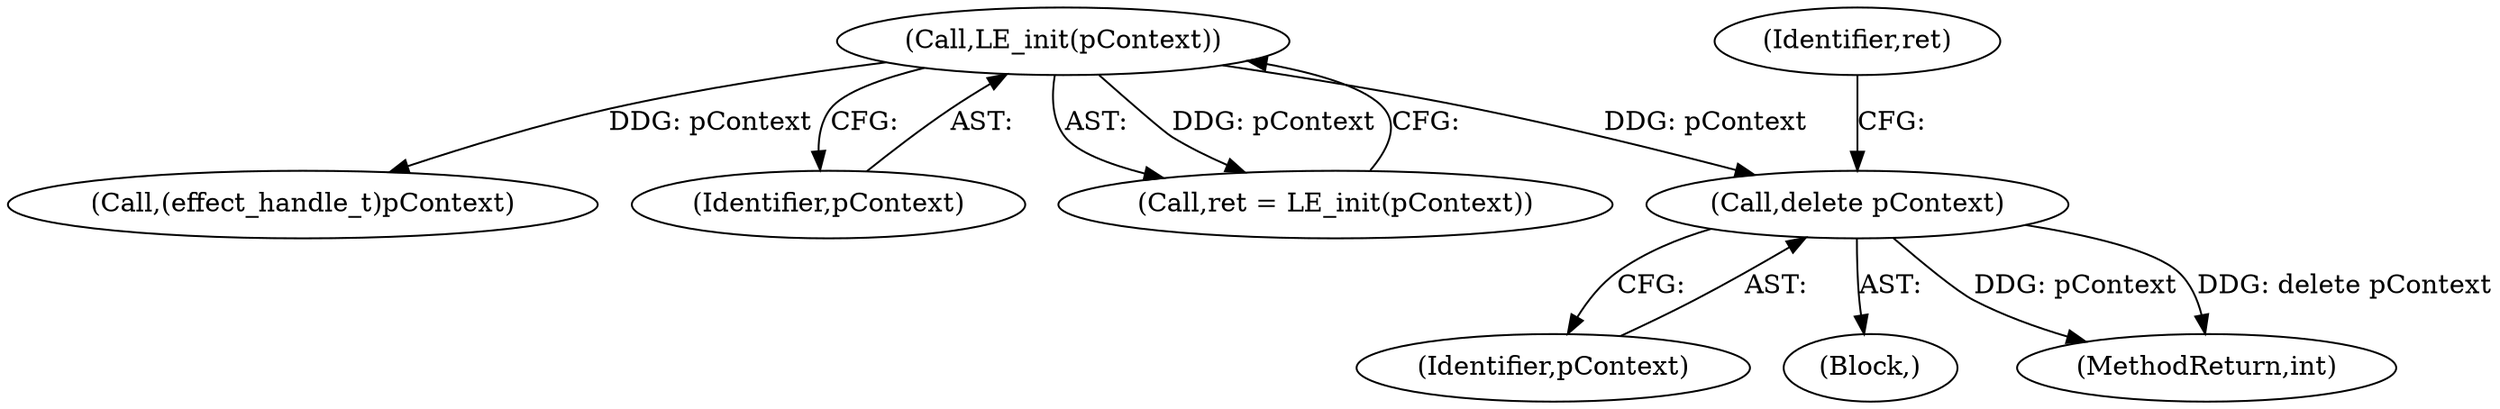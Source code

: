 digraph "0_Android_aeea52da00d210587fb3ed895de3d5f2e0264c88_2@API" {
"1000165" [label="(Call,delete pContext)"];
"1000156" [label="(Call,LE_init(pContext))"];
"1000166" [label="(Identifier,pContext)"];
"1000168" [label="(Identifier,ret)"];
"1000162" [label="(Block,)"];
"1000172" [label="(Call,(effect_handle_t)pContext)"];
"1000185" [label="(MethodReturn,int)"];
"1000165" [label="(Call,delete pContext)"];
"1000157" [label="(Identifier,pContext)"];
"1000154" [label="(Call,ret = LE_init(pContext))"];
"1000156" [label="(Call,LE_init(pContext))"];
"1000165" -> "1000162"  [label="AST: "];
"1000165" -> "1000166"  [label="CFG: "];
"1000166" -> "1000165"  [label="AST: "];
"1000168" -> "1000165"  [label="CFG: "];
"1000165" -> "1000185"  [label="DDG: pContext"];
"1000165" -> "1000185"  [label="DDG: delete pContext"];
"1000156" -> "1000165"  [label="DDG: pContext"];
"1000156" -> "1000154"  [label="AST: "];
"1000156" -> "1000157"  [label="CFG: "];
"1000157" -> "1000156"  [label="AST: "];
"1000154" -> "1000156"  [label="CFG: "];
"1000156" -> "1000154"  [label="DDG: pContext"];
"1000156" -> "1000172"  [label="DDG: pContext"];
}
